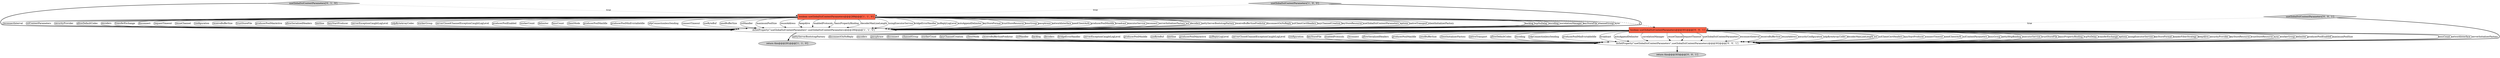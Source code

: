 digraph {
1 [style = filled, label = "return this@@@291@@@['1', '1', '0']", fillcolor = lightgray, shape = ellipse image = "AAA0AAABBB1BBB"];
8 [style = filled, label = "useGlobalSslContextParameters['0', '0', '1']", fillcolor = lightgray, shape = diamond image = "AAA0AAABBB3BBB"];
4 [style = filled, label = "useGlobalSslContextParameters['0', '1', '0']", fillcolor = lightgray, shape = diamond image = "AAA0AAABBB2BBB"];
2 [style = filled, label = "doSetProperty(\"useGlobalSslContextParameters\",useGlobalSslContextParameters)@@@290@@@['1', '1', '0']", fillcolor = white, shape = ellipse image = "AAA0AAABBB1BBB"];
3 [style = filled, label = "useGlobalSslContextParameters['1', '0', '0']", fillcolor = lightgray, shape = diamond image = "AAA0AAABBB1BBB"];
7 [style = filled, label = "return this@@@303@@@['0', '0', '1']", fillcolor = lightgray, shape = ellipse image = "AAA0AAABBB3BBB"];
6 [style = filled, label = "doSetProperty(\"useGlobalSslContextParameters\",useGlobalSslContextParameters)@@@302@@@['0', '0', '1']", fillcolor = white, shape = ellipse image = "AAA0AAABBB3BBB"];
0 [style = filled, label = "boolean useGlobalSslContextParameters@@@289@@@['1', '1', '0']", fillcolor = tomato, shape = box image = "AAA0AAABBB1BBB"];
5 [style = filled, label = "boolean useGlobalSslContextParameters@@@301@@@['0', '0', '1']", fillcolor = tomato, shape = box image = "AAA0AAABBB3BBB"];
0->2 [style = solid, label="backlog"];
5->6 [style = solid, label="bossCount"];
0->2 [style = solid, label="tcpNoDelay"];
5->6 [style = solid, label="networkInterface"];
0->2 [style = solid, label="encoding"];
5->6 [style = solid, label="serverInitializerFactory"];
5->6 [style = solid, label="nettyServerBootstrapFactory"];
0->2 [style = solid, label="correlationManager"];
0->2 [style = solid, label="keyStoreFile"];
5->6 [style = solid, label="disconnectOnNoReply"];
5->6 [style = solid, label="encoders"];
0->2 [style = solid, label="channelGroup"];
5->6 [style = solid, label="passphrase"];
5->6 [style = solid, label="disconnect"];
8->6 [style = bold, label=""];
5->6 [style = solid, label="channelGroup"];
5->6 [style = solid, label="workerCount"];
0->2 [style = solid, label="sync"];
0->2 [style = solid, label="reconnectInterval"];
5->6 [style = solid, label="lazyChannelCreation"];
0->2 [style = solid, label="sslContextParameters"];
5->6 [style = solid, label="clientMode"];
0->2 [style = solid, label="securityProvider"];
0->2 [style = solid, label="allowDefaultCodec"];
0->2 [style = solid, label="encoders"];
5->6 [style = solid, label="receiveBufferSizePredictor"];
0->2 [style = solid, label="transferExchange"];
0->2 [style = solid, label="disconnect"];
5->6 [style = solid, label="sslHandler"];
5->6 [style = solid, label="backlog"];
5->6 [style = solid, label="decoders"];
5->6 [style = solid, label="bridgeErrorHandler"];
5->6 [style = solid, label="serverExceptionCaughtLogLevel"];
5->6 [style = solid, label="producerPoolMinIdle"];
3->0 [style = dotted, label="true"];
5->6 [style = solid, label="useByteBuf"];
0->2 [style = solid, label="requestTimeout"];
0->2 [style = solid, label="reuseChannel"];
0->2 [style = solid, label="configuration"];
5->6 [style = solid, label="textline"];
0->2 [style = solid, label="receiveBufferSize"];
0->2 [style = solid, label="trustStoreFile"];
0->2 [style = solid, label="producerPoolMaxActive"];
0->2 [style = solid, label="allowSerializedHeaders"];
0->2 [style = solid, label="textline"];
0->5 [style = dashed, label="0"];
0->2 [style = solid, label="lazyStartProducer"];
5->6 [style = solid, label="producerPoolMaxActive"];
5->6 [style = solid, label="noReplyLogLevel"];
5->6 [style = solid, label="serverClosedChannelExceptionCaughtLogLevel"];
0->2 [style = solid, label="serverExceptionCaughtLogLevel"];
4->0 [style = dotted, label="true"];
5->6 [style = solid, label="configuration"];
0->2 [style = solid, label="udpByteArrayCodec"];
5->6 [style = solid, label="keyStoreFile"];
5->6 [style = solid, label="enabledProtocols"];
5->6 [style = solid, label="reconnect"];
5->6 [style = solid, label="allowSerializedHeaders"];
0->2 [style = solid, label="workerGroup"];
0->2 [style = solid, label="serverClosedChannelExceptionCaughtLogLevel"];
4->2 [style = bold, label=""];
5->6 [style = solid, label="producerPoolMaxIdle"];
5->6 [style = solid, label="sendBufferSize"];
5->6 [style = solid, label="clientInitializerFactory"];
0->2 [style = solid, label="producerPoolEnabled"];
0->2 [style = solid, label="workerCount"];
5->6 [style = solid, label="nativeTransport"];
0->2 [style = solid, label="delimiter"];
0->2 [style = solid, label="bossCount"];
5->6 [style = solid, label="allowDefaultCodec"];
0->2 [style = solid, label="clientMode"];
5->6 [style = solid, label="encoding"];
5->6 [style = solid, label="udpConnectionlessSending"];
0->2 [style = solid, label="producerPoolMaxIdle"];
0->2 [style = solid, label="producerPoolMinEvictableIdle"];
0->2 [style = solid, label="udpConnectionlessSending"];
3->2 [style = bold, label=""];
5->6 [style = solid, label="producerPoolMinEvictableIdle"];
5->6 [style = solid, label="broadcast"];
5->6 [style = solid, label="autoAppendDelimiter"];
0->2 [style = solid, label="connectTimeout"];
5->6 [style = solid, label="correlationManager"];
0->2 [style = solid, label="useByteBuf"];
5->6 [style = solid, label="reuseChannel"];
6->7 [style = bold, label=""];
0->2 [style = solid, label="sendBufferSize"];
0->2 [style = solid, label="sslHandler"];
5->6 [style = solid, label="requestTimeout"];
0->2 [style = solid, label="maximumPoolSize"];
0->2 [style = solid, label="reuseAddress"];
0->2 [style = solid, label="keepAlive"];
5->6 [style = solid, label="useGlobalSslContextParameters"];
2->1 [style = bold, label=""];
5->6 [style = solid, label="reconnectInterval"];
0->2 [style = solid, label="enabledProtocols"];
5->6 [style = solid, label="receiveBufferSize"];
5->6 [style = solid, label="reuseAddress"];
0->2 [style = solid, label="basicPropertyBinding"];
5->6 [style = solid, label="securityConfiguration"];
5->6 [style = solid, label="udpByteArrayCodec"];
5->6 [style = solid, label="decoderMaxLineLength"];
5->6 [style = solid, label="ssl"];
0->2 [style = solid, label="decoderMaxLineLength"];
5->6 [style = solid, label="sslClientCertHeaders"];
0->2 [style = solid, label="usingExecutorService"];
0->2 [style = solid, label="bridgeErrorHandler"];
0->2 [style = solid, label="noReplyLogLevel"];
5->6 [style = solid, label="lazyStartProducer"];
0->2 [style = solid, label="autoAppendDelimiter"];
0->2 [style = solid, label="keyStoreFormat"];
5->6 [style = solid, label="connectTimeout"];
5->6 [style = solid, label="needClientAuth"];
5->6 [style = solid, label="sslContextParameters"];
0->2 [style = solid, label="trustStoreResource"];
5->6 [style = solid, label="bossGroup"];
5->6 [style = solid, label="nettyHttpBinding"];
0->2 [style = solid, label="bossGroup"];
5->6 [style = solid, label="executorService"];
0->2 [style = solid, label="passphrase"];
0->2 [style = solid, label="networkInterface"];
5->6 [style = solid, label="trustStoreFile"];
0->2 [style = solid, label="needClientAuth"];
5->6 [style = solid, label="basicPropertyBinding"];
0->2 [style = solid, label="producerPoolMinIdle"];
0->2 [style = solid, label="broadcast"];
0->2 [style = solid, label="executorService"];
0->2 [style = solid, label="reconnect"];
0->2 [style = solid, label="serverInitializerFactory"];
0->2 [style = solid, label="ssl"];
0->2 [style = solid, label="decoders"];
0->2 [style = solid, label="nettyServerBootstrapFactory"];
5->6 [style = solid, label="tcpNoDelay"];
5->6 [style = solid, label="transferExchange"];
5->6 [style = solid, label="options"];
0->2 [style = solid, label="receiveBufferSizePredictor"];
5->6 [style = solid, label="usingExecutorService"];
5->6 [style = solid, label="keyStoreFormat"];
0->2 [style = solid, label="disconnectOnNoReply"];
0->2 [style = solid, label="sslClientCertHeaders"];
5->6 [style = solid, label="headerFilterStrategy"];
5->6 [style = solid, label="keepAlive"];
5->6 [style = solid, label="securityProvider"];
5->6 [style = solid, label="keyStoreResource"];
0->2 [style = solid, label="lazyChannelCreation"];
8->5 [style = dotted, label="true"];
0->2 [style = solid, label="keyStoreResource"];
5->6 [style = solid, label="trustStoreResource"];
5->6 [style = solid, label="sync"];
5->6 [style = solid, label="workerGroup"];
0->2 [style = solid, label="useGlobalSslContextParameters"];
0->2 [style = solid, label="options"];
5->6 [style = solid, label="delimiter"];
5->6 [style = solid, label="producerPoolEnabled"];
5->6 [style = solid, label="maximumPoolSize"];
0->2 [style = solid, label="nativeTransport"];
0->2 [style = solid, label="clientInitializerFactory"];
}

